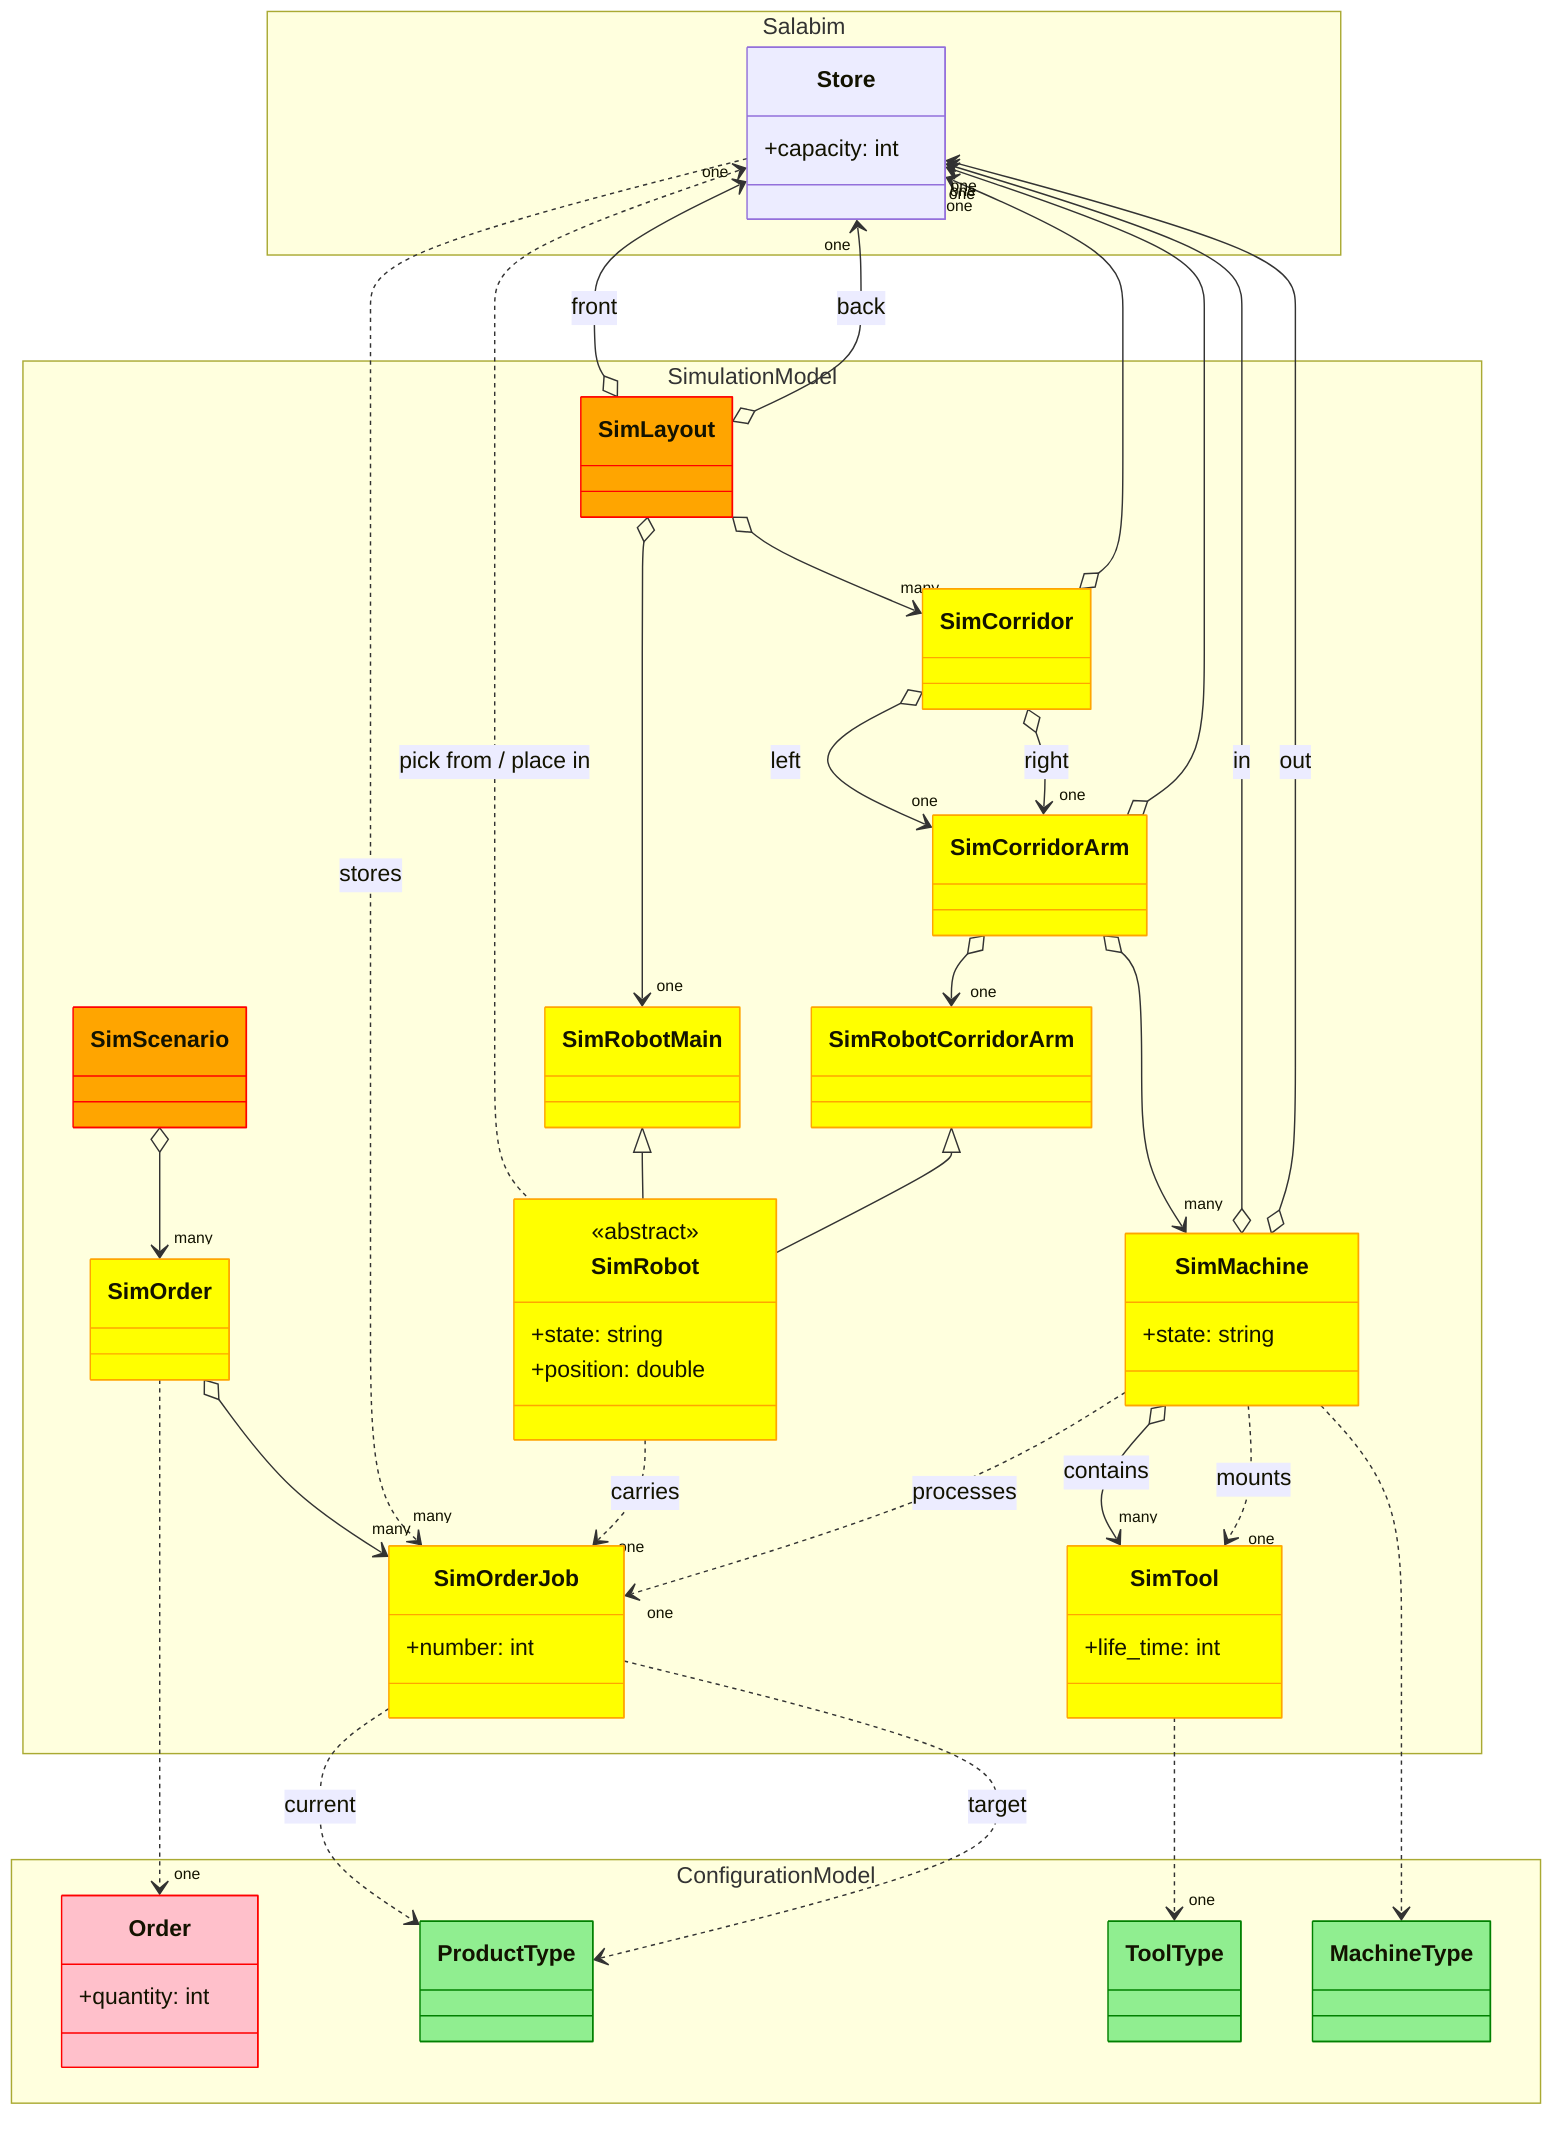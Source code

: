 classDiagram

    namespace Salabim {

        class Store {
            +capacity: int
        }

    }

    namespace SimulationModel {

        class SimScenario {

        }
        class SimOrder {

        }
        class SimOrderJob {
            +number: int
        }
        class SimRobot {
            <<abstract>>
            +state: string
            +position: double
        }
        class SimRobotMain {

        }
        class SimRobotCorridorArm {

        }
        class SimMachine {
            +state: string
        }
        class SimTool {
            +life_time: int
        }
        class SimCorridor {

        }
        class SimCorridorArm {

        }
        class SimLayout {

        }

    }

    namespace ConfigurationModel {

        class Order {
            +quantity: int
        }
        class ProductType {

        }
        class ToolType {

        }
        class MachineType {

        }

    }

    SimScenario o-->"many" SimOrder
    SimOrder o-->"many" SimOrderJob

    Store ..>"many" SimOrderJob: stores

    SimLayout o-->"one" SimRobotMain
    SimLayout o-->"many" SimCorridor

    SimCorridor o-->"one" SimCorridorArm: left
    SimCorridor o-->"one" SimCorridorArm: right

    SimCorridorArm o-->"one" SimRobotCorridorArm
    SimCorridorArm o-->"many" SimMachine

    Store <.. SimRobot: pick from / place in

    SimRobotMain <|-- SimRobot
    SimRobotCorridorArm <|-- SimRobot
    
    SimRobot ..>"one" SimOrderJob: carries

    Store "one"<--o SimMachine: in
    Store "one"<--o SimMachine: out
    Store "one"<--o SimCorridor
    Store "one"<--o SimCorridorArm
    Store "one"<--o SimLayout: front
    Store "one"<--o SimLayout: back

    SimMachine ..>"one" SimOrderJob: processes
    SimMachine o-->"many" SimTool: contains
    SimMachine ..>"one" SimTool: mounts

    SimOrder ..>"one" Order
    SimOrderJob ..> ProductType: current
    SimOrderJob ..> ProductType: target

    SimTool ..>"one" ToolType

    SimMachine ..> MachineType


    style OperationType fill:lightgreen,stroke:green
    style ProductType fill:lightgreen,stroke:green
    style ToolType fill:lightgreen,stroke:green
    style MachineType fill:lightgreen,stroke:green

    style Scenario fill:pink,stroke:red
    style Order fill:pink,stroke:red

    style Layout fill:lightblue,stroke:blue
    style Corridor fill:lightblue,stroke:blue
    style Machine fill:lightblue,stroke:blue

    style SimScenario fill:orange,stroke:red
    style SimOrder fill:yellow,stroke:orange
    style SimOrderJob fill:yellow,stroke:orange
    style SimRobot fill:yellow,stroke:orange
    style SimRobotMain fill:yellow,stroke:orange
    style SimRobotCorridorArm fill:yellow,stroke:orange
    style SimMachine fill:yellow,stroke:orange
    style SimTool fill:yellow,stroke:orange
    style SimCorridor fill:yellow,stroke:orange
    style SimCorridorArm fill:yellow,stroke:orange
    style SimLayout fill:orange,stroke:red